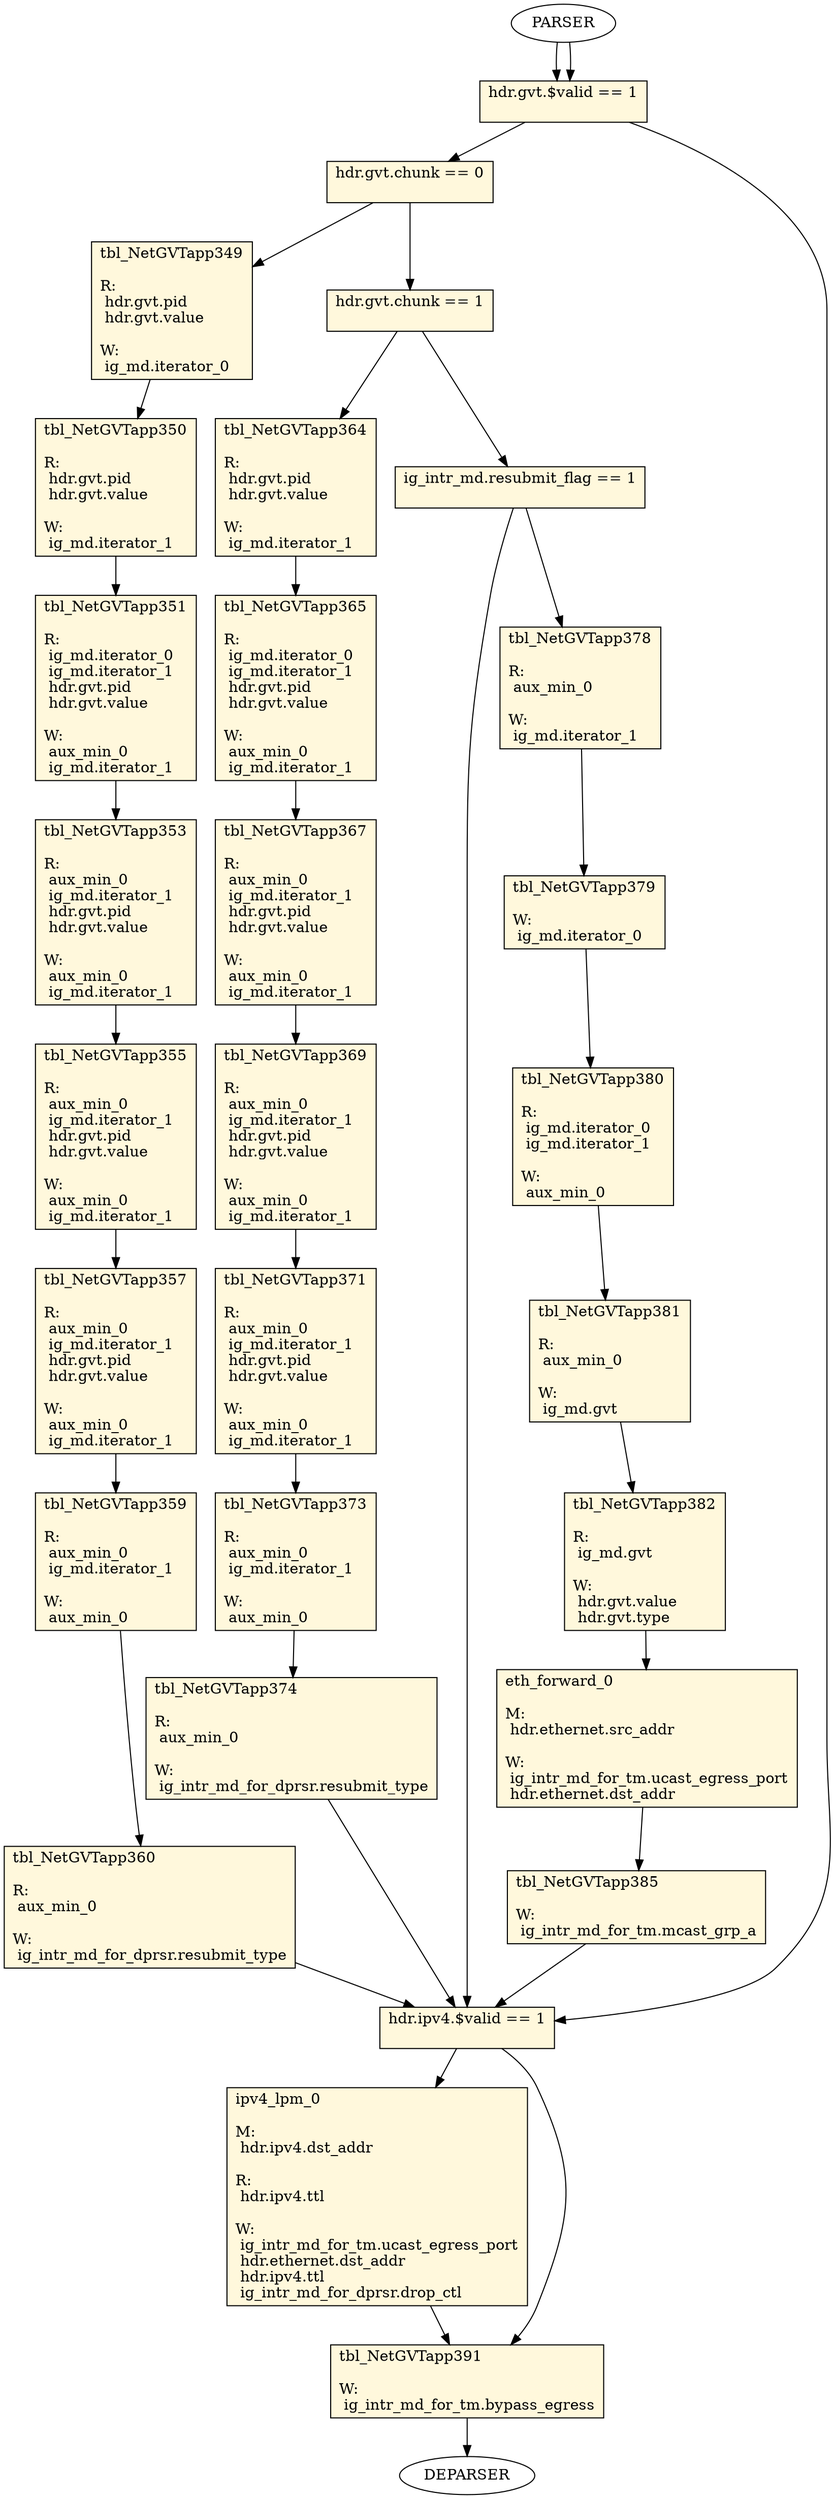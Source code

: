 digraph ingress {
cond_6 [ shape=record, style="filled", fillcolor=cornsilk, label="hdr.gvt.$valid == 1\l\l
 "];
cond_7 [ shape=record, style="filled", fillcolor=cornsilk, label="hdr.gvt.chunk == 0\l\l
 "];
cond_10 [ shape=record, style="filled", fillcolor=cornsilk, label="hdr.ipv4.$valid == 1\l\l
 "];
tbl_NetGVTapp349 [ shape=record, style="filled", fillcolor=cornsilk, label="tbl_NetGVTapp349\l\l
R:\l
 hdr.gvt.pid\l
 hdr.gvt.value\l
\lW:\l
 ig_md.iterator_0\l
 "];
cond_8 [ shape=record, style="filled", fillcolor=cornsilk, label="hdr.gvt.chunk == 1\l\l
 "];
tbl_NetGVTapp350 [ shape=record, style="filled", fillcolor=cornsilk, label="tbl_NetGVTapp350\l\l
R:\l
 hdr.gvt.pid\l
 hdr.gvt.value\l
\lW:\l
 ig_md.iterator_1\l
 "];
tbl_NetGVTapp351 [ shape=record, style="filled", fillcolor=cornsilk, label="tbl_NetGVTapp351\l\l
R:\l
 ig_md.iterator_0\l
 ig_md.iterator_1\l
 hdr.gvt.pid\l
 hdr.gvt.value\l
\lW:\l
 aux_min_0\l
 ig_md.iterator_1\l
 "];
tbl_NetGVTapp353 [ shape=record, style="filled", fillcolor=cornsilk, label="tbl_NetGVTapp353\l\l
R:\l
 aux_min_0\l
 ig_md.iterator_1\l
 hdr.gvt.pid\l
 hdr.gvt.value\l
\lW:\l
 aux_min_0\l
 ig_md.iterator_1\l
 "];
tbl_NetGVTapp355 [ shape=record, style="filled", fillcolor=cornsilk, label="tbl_NetGVTapp355\l\l
R:\l
 aux_min_0\l
 ig_md.iterator_1\l
 hdr.gvt.pid\l
 hdr.gvt.value\l
\lW:\l
 aux_min_0\l
 ig_md.iterator_1\l
 "];
tbl_NetGVTapp357 [ shape=record, style="filled", fillcolor=cornsilk, label="tbl_NetGVTapp357\l\l
R:\l
 aux_min_0\l
 ig_md.iterator_1\l
 hdr.gvt.pid\l
 hdr.gvt.value\l
\lW:\l
 aux_min_0\l
 ig_md.iterator_1\l
 "];
tbl_NetGVTapp359 [ shape=record, style="filled", fillcolor=cornsilk, label="tbl_NetGVTapp359\l\l
R:\l
 aux_min_0\l
 ig_md.iterator_1\l
\lW:\l
 aux_min_0\l
 "];
tbl_NetGVTapp360 [ shape=record, style="filled", fillcolor=cornsilk, label="tbl_NetGVTapp360\l\l
R:\l
 aux_min_0\l
\lW:\l
 ig_intr_md_for_dprsr.resubmit_type\l
 "];
tbl_NetGVTapp364 [ shape=record, style="filled", fillcolor=cornsilk, label="tbl_NetGVTapp364\l\l
R:\l
 hdr.gvt.pid\l
 hdr.gvt.value\l
\lW:\l
 ig_md.iterator_1\l
 "];
cond_9 [ shape=record, style="filled", fillcolor=cornsilk, label="ig_intr_md.resubmit_flag == 1\l\l
 "];
tbl_NetGVTapp365 [ shape=record, style="filled", fillcolor=cornsilk, label="tbl_NetGVTapp365\l\l
R:\l
 ig_md.iterator_0\l
 ig_md.iterator_1\l
 hdr.gvt.pid\l
 hdr.gvt.value\l
\lW:\l
 aux_min_0\l
 ig_md.iterator_1\l
 "];
tbl_NetGVTapp367 [ shape=record, style="filled", fillcolor=cornsilk, label="tbl_NetGVTapp367\l\l
R:\l
 aux_min_0\l
 ig_md.iterator_1\l
 hdr.gvt.pid\l
 hdr.gvt.value\l
\lW:\l
 aux_min_0\l
 ig_md.iterator_1\l
 "];
tbl_NetGVTapp369 [ shape=record, style="filled", fillcolor=cornsilk, label="tbl_NetGVTapp369\l\l
R:\l
 aux_min_0\l
 ig_md.iterator_1\l
 hdr.gvt.pid\l
 hdr.gvt.value\l
\lW:\l
 aux_min_0\l
 ig_md.iterator_1\l
 "];
tbl_NetGVTapp371 [ shape=record, style="filled", fillcolor=cornsilk, label="tbl_NetGVTapp371\l\l
R:\l
 aux_min_0\l
 ig_md.iterator_1\l
 hdr.gvt.pid\l
 hdr.gvt.value\l
\lW:\l
 aux_min_0\l
 ig_md.iterator_1\l
 "];
tbl_NetGVTapp373 [ shape=record, style="filled", fillcolor=cornsilk, label="tbl_NetGVTapp373\l\l
R:\l
 aux_min_0\l
 ig_md.iterator_1\l
\lW:\l
 aux_min_0\l
 "];
tbl_NetGVTapp374 [ shape=record, style="filled", fillcolor=cornsilk, label="tbl_NetGVTapp374\l\l
R:\l
 aux_min_0\l
\lW:\l
 ig_intr_md_for_dprsr.resubmit_type\l
 "];
tbl_NetGVTapp378 [ shape=record, style="filled", fillcolor=cornsilk, label="tbl_NetGVTapp378\l\l
R:\l
 aux_min_0\l
\lW:\l
 ig_md.iterator_1\l
 "];
tbl_NetGVTapp379 [ shape=record, style="filled", fillcolor=cornsilk, label="tbl_NetGVTapp379\l\l
W:\l
 ig_md.iterator_0\l
 "];
tbl_NetGVTapp380 [ shape=record, style="filled", fillcolor=cornsilk, label="tbl_NetGVTapp380\l\l
R:\l
 ig_md.iterator_0\l
 ig_md.iterator_1\l
\lW:\l
 aux_min_0\l
 "];
tbl_NetGVTapp381 [ shape=record, style="filled", fillcolor=cornsilk, label="tbl_NetGVTapp381\l\l
R:\l
 aux_min_0\l
\lW:\l
 ig_md.gvt\l
 "];
tbl_NetGVTapp382 [ shape=record, style="filled", fillcolor=cornsilk, label="tbl_NetGVTapp382\l\l
R:\l
 ig_md.gvt\l
\lW:\l
 hdr.gvt.value\l
 hdr.gvt.type\l
 "];
eth_forward_0 [ shape=record, style="filled", fillcolor=cornsilk, label="eth_forward_0\l\l
M:\l
 hdr.ethernet.src_addr\l
\lW:\l
 ig_intr_md_for_tm.ucast_egress_port\l
 hdr.ethernet.dst_addr\l
 "];
tbl_NetGVTapp385 [ shape=record, style="filled", fillcolor=cornsilk, label="tbl_NetGVTapp385\l\l
W:\l
 ig_intr_md_for_tm.mcast_grp_a\l
 "];
ipv4_lpm_0 [ shape=record, style="filled", fillcolor=cornsilk, label="ipv4_lpm_0\l\l
M:\l
 hdr.ipv4.dst_addr\l
\lR:\l
 hdr.ipv4.ttl\l
\lW:\l
 ig_intr_md_for_tm.ucast_egress_port\l
 hdr.ethernet.dst_addr\l
 hdr.ipv4.ttl\l
 ig_intr_md_for_dprsr.drop_ctl\l
 "];
tbl_NetGVTapp391 [ shape=record, style="filled", fillcolor=cornsilk, label="tbl_NetGVTapp391\l\l
W:\l
 ig_intr_md_for_tm.bypass_egress\l
 "];
    PARSER -> cond_6
    cond_6 -> cond_7
    PARSER -> cond_6
    cond_6 -> cond_10
    cond_7 -> tbl_NetGVTapp349
    cond_7 -> cond_8
    tbl_NetGVTapp349 -> tbl_NetGVTapp350
    tbl_NetGVTapp350 -> tbl_NetGVTapp351
    tbl_NetGVTapp351 -> tbl_NetGVTapp353
    tbl_NetGVTapp353 -> tbl_NetGVTapp355
    tbl_NetGVTapp355 -> tbl_NetGVTapp357
    tbl_NetGVTapp357 -> tbl_NetGVTapp359
    tbl_NetGVTapp359 -> tbl_NetGVTapp360
    tbl_NetGVTapp360 -> cond_10
    cond_8 -> tbl_NetGVTapp364
    cond_8 -> cond_9
    tbl_NetGVTapp364 -> tbl_NetGVTapp365
    tbl_NetGVTapp365 -> tbl_NetGVTapp367
    tbl_NetGVTapp367 -> tbl_NetGVTapp369
    tbl_NetGVTapp369 -> tbl_NetGVTapp371
    tbl_NetGVTapp371 -> tbl_NetGVTapp373
    tbl_NetGVTapp373 -> tbl_NetGVTapp374
    tbl_NetGVTapp374 -> cond_10
    cond_9 -> tbl_NetGVTapp378
    cond_9 -> cond_10
    tbl_NetGVTapp378 -> tbl_NetGVTapp379
    tbl_NetGVTapp379 -> tbl_NetGVTapp380
    tbl_NetGVTapp380 -> tbl_NetGVTapp381
    tbl_NetGVTapp381 -> tbl_NetGVTapp382
    tbl_NetGVTapp382 -> eth_forward_0
    eth_forward_0 -> tbl_NetGVTapp385
    tbl_NetGVTapp385 -> cond_10
    cond_10 -> ipv4_lpm_0
    cond_10 -> tbl_NetGVTapp391
    ipv4_lpm_0 -> tbl_NetGVTapp391
    tbl_NetGVTapp391 -> DEPARSER
}
